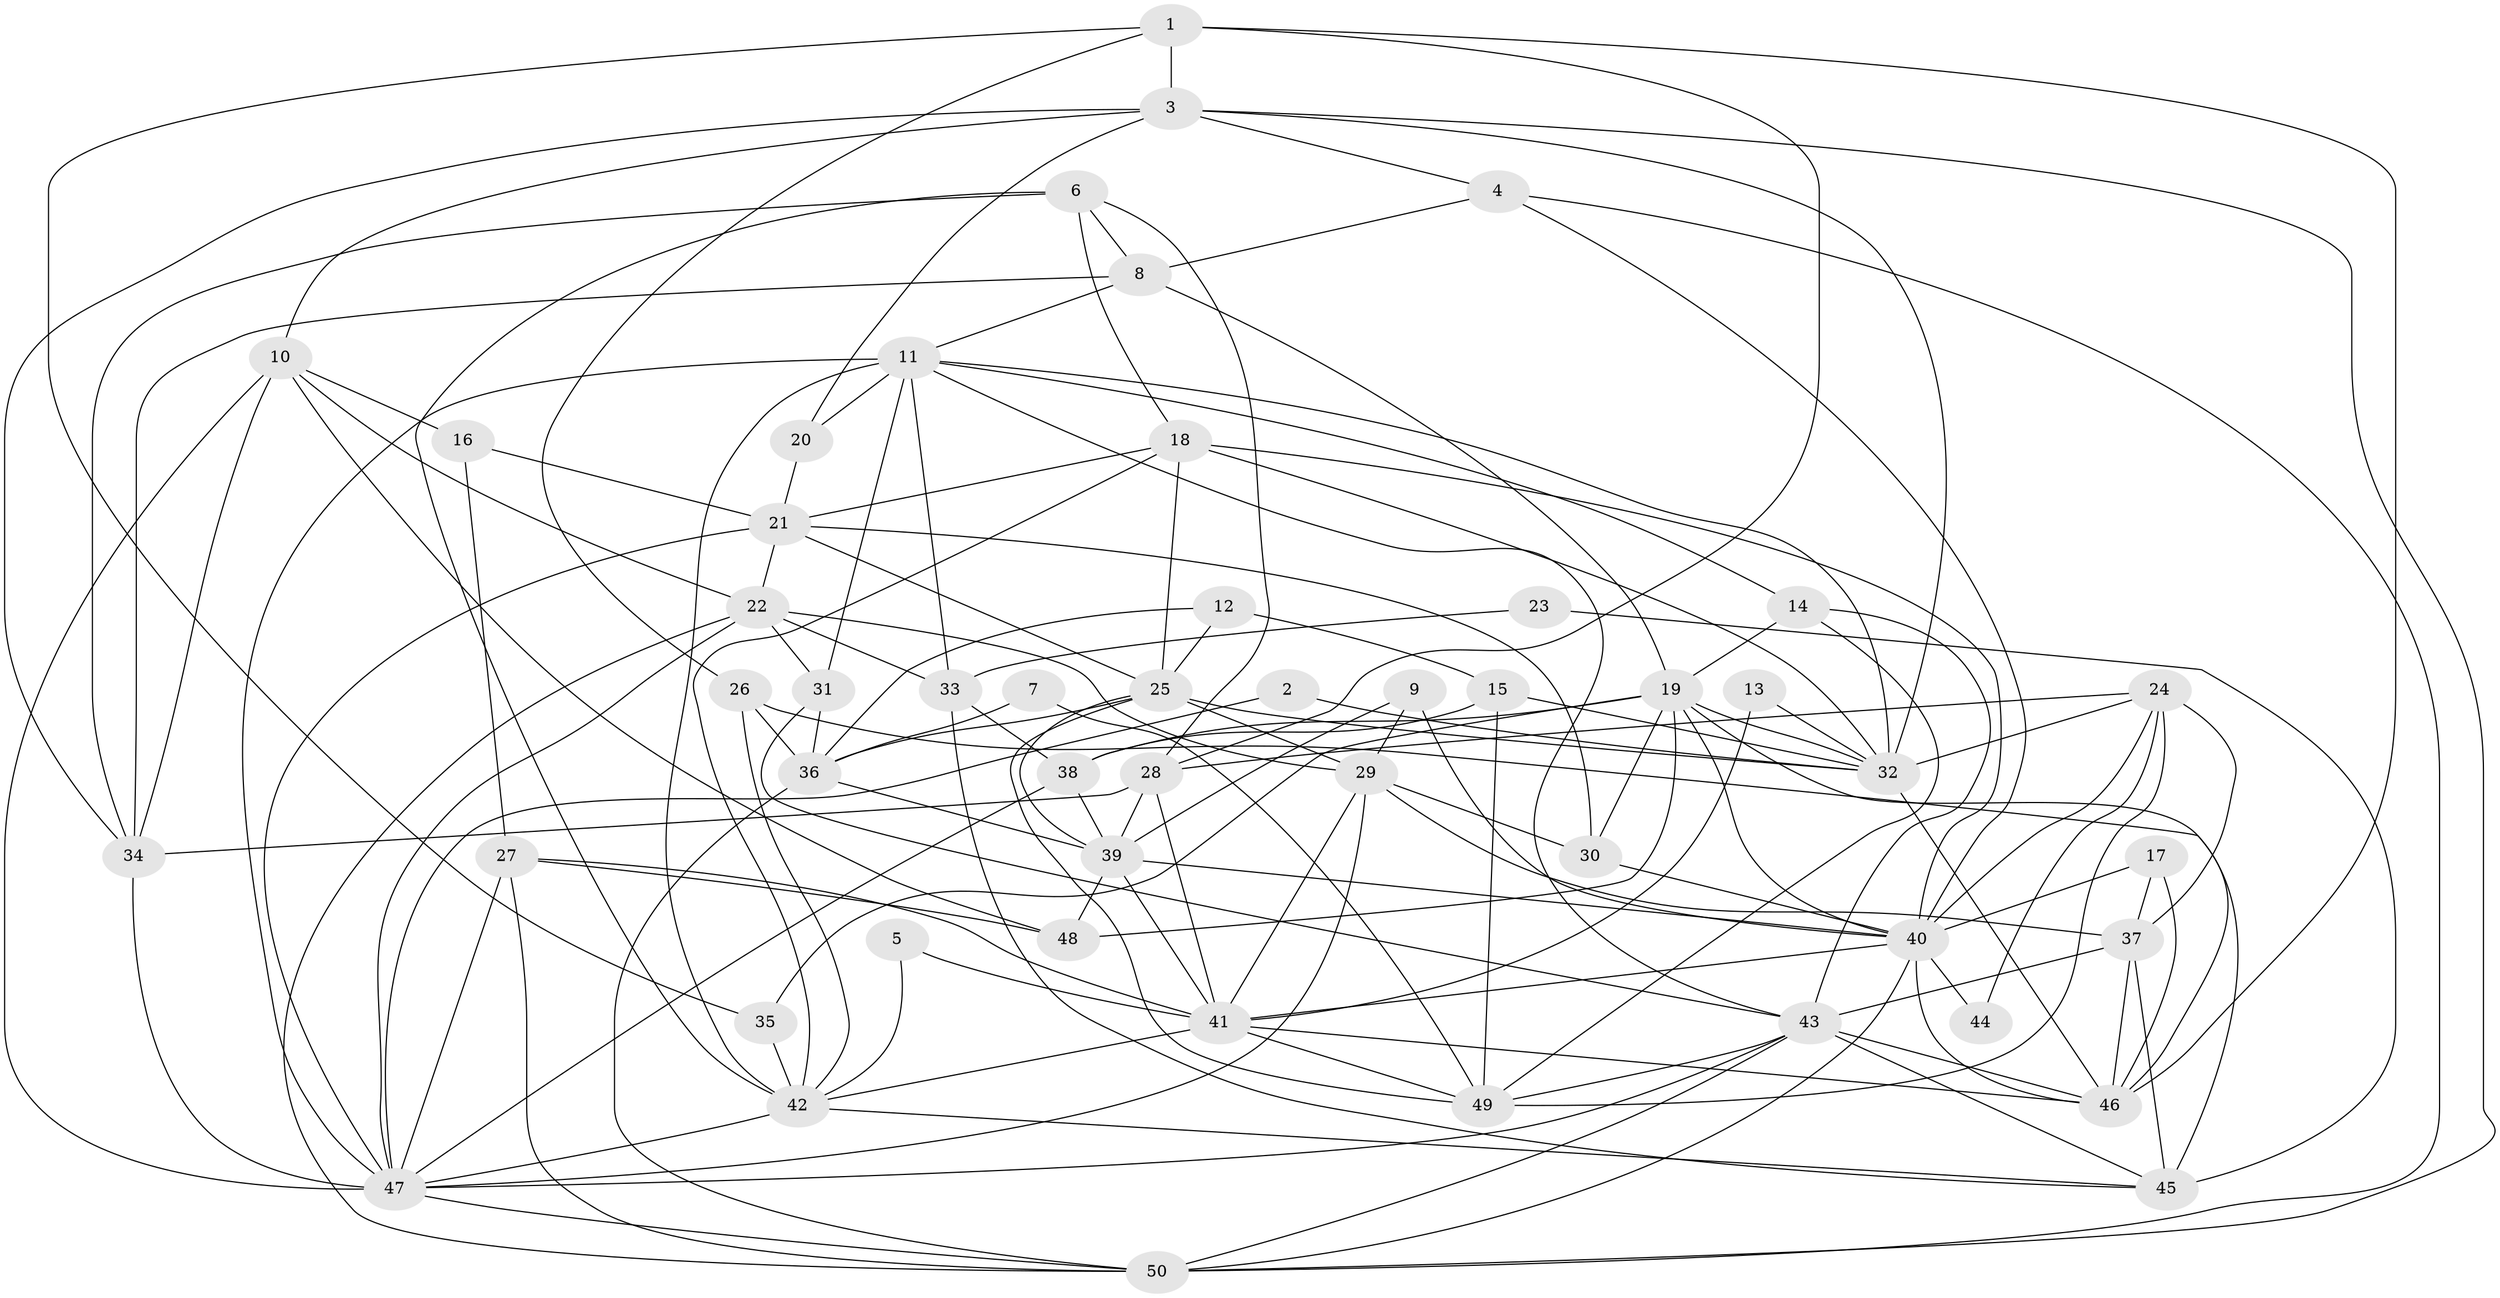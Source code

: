 // original degree distribution, {5: 0.21, 6: 0.11, 4: 0.26, 3: 0.23, 9: 0.01, 2: 0.16, 8: 0.01, 7: 0.01}
// Generated by graph-tools (version 1.1) at 2025/50/03/09/25 03:50:06]
// undirected, 50 vertices, 142 edges
graph export_dot {
graph [start="1"]
  node [color=gray90,style=filled];
  1;
  2;
  3;
  4;
  5;
  6;
  7;
  8;
  9;
  10;
  11;
  12;
  13;
  14;
  15;
  16;
  17;
  18;
  19;
  20;
  21;
  22;
  23;
  24;
  25;
  26;
  27;
  28;
  29;
  30;
  31;
  32;
  33;
  34;
  35;
  36;
  37;
  38;
  39;
  40;
  41;
  42;
  43;
  44;
  45;
  46;
  47;
  48;
  49;
  50;
  1 -- 3 [weight=1.0];
  1 -- 26 [weight=1.0];
  1 -- 28 [weight=1.0];
  1 -- 35 [weight=1.0];
  1 -- 46 [weight=1.0];
  2 -- 32 [weight=1.0];
  2 -- 47 [weight=1.0];
  3 -- 4 [weight=1.0];
  3 -- 10 [weight=1.0];
  3 -- 20 [weight=1.0];
  3 -- 32 [weight=1.0];
  3 -- 34 [weight=1.0];
  3 -- 50 [weight=1.0];
  4 -- 8 [weight=1.0];
  4 -- 40 [weight=1.0];
  4 -- 50 [weight=1.0];
  5 -- 41 [weight=1.0];
  5 -- 42 [weight=1.0];
  6 -- 8 [weight=1.0];
  6 -- 18 [weight=1.0];
  6 -- 28 [weight=1.0];
  6 -- 34 [weight=1.0];
  6 -- 42 [weight=1.0];
  7 -- 36 [weight=1.0];
  7 -- 49 [weight=1.0];
  8 -- 11 [weight=1.0];
  8 -- 19 [weight=1.0];
  8 -- 34 [weight=1.0];
  9 -- 29 [weight=1.0];
  9 -- 39 [weight=1.0];
  9 -- 40 [weight=1.0];
  10 -- 16 [weight=1.0];
  10 -- 22 [weight=1.0];
  10 -- 34 [weight=1.0];
  10 -- 47 [weight=1.0];
  10 -- 48 [weight=1.0];
  11 -- 14 [weight=1.0];
  11 -- 20 [weight=1.0];
  11 -- 31 [weight=1.0];
  11 -- 32 [weight=1.0];
  11 -- 33 [weight=1.0];
  11 -- 42 [weight=1.0];
  11 -- 43 [weight=1.0];
  11 -- 47 [weight=1.0];
  12 -- 15 [weight=1.0];
  12 -- 25 [weight=2.0];
  12 -- 36 [weight=1.0];
  13 -- 32 [weight=1.0];
  13 -- 41 [weight=1.0];
  14 -- 19 [weight=1.0];
  14 -- 43 [weight=1.0];
  14 -- 49 [weight=1.0];
  15 -- 32 [weight=1.0];
  15 -- 38 [weight=1.0];
  15 -- 49 [weight=1.0];
  16 -- 21 [weight=1.0];
  16 -- 27 [weight=1.0];
  17 -- 37 [weight=1.0];
  17 -- 40 [weight=1.0];
  17 -- 46 [weight=1.0];
  18 -- 21 [weight=1.0];
  18 -- 25 [weight=1.0];
  18 -- 32 [weight=1.0];
  18 -- 40 [weight=1.0];
  18 -- 42 [weight=1.0];
  19 -- 30 [weight=1.0];
  19 -- 32 [weight=1.0];
  19 -- 35 [weight=1.0];
  19 -- 38 [weight=1.0];
  19 -- 40 [weight=1.0];
  19 -- 46 [weight=1.0];
  19 -- 48 [weight=1.0];
  20 -- 21 [weight=1.0];
  21 -- 22 [weight=1.0];
  21 -- 25 [weight=1.0];
  21 -- 30 [weight=1.0];
  21 -- 47 [weight=2.0];
  22 -- 29 [weight=1.0];
  22 -- 31 [weight=1.0];
  22 -- 33 [weight=1.0];
  22 -- 47 [weight=1.0];
  22 -- 50 [weight=1.0];
  23 -- 33 [weight=1.0];
  23 -- 45 [weight=1.0];
  24 -- 28 [weight=1.0];
  24 -- 32 [weight=1.0];
  24 -- 37 [weight=1.0];
  24 -- 40 [weight=1.0];
  24 -- 44 [weight=1.0];
  24 -- 49 [weight=1.0];
  25 -- 29 [weight=1.0];
  25 -- 32 [weight=1.0];
  25 -- 36 [weight=1.0];
  25 -- 39 [weight=1.0];
  25 -- 49 [weight=1.0];
  26 -- 36 [weight=1.0];
  26 -- 42 [weight=1.0];
  26 -- 45 [weight=1.0];
  27 -- 41 [weight=1.0];
  27 -- 47 [weight=1.0];
  27 -- 48 [weight=1.0];
  27 -- 50 [weight=1.0];
  28 -- 34 [weight=1.0];
  28 -- 39 [weight=1.0];
  28 -- 41 [weight=1.0];
  29 -- 30 [weight=1.0];
  29 -- 37 [weight=1.0];
  29 -- 41 [weight=1.0];
  29 -- 47 [weight=1.0];
  30 -- 40 [weight=1.0];
  31 -- 36 [weight=1.0];
  31 -- 43 [weight=1.0];
  32 -- 46 [weight=1.0];
  33 -- 38 [weight=1.0];
  33 -- 45 [weight=1.0];
  34 -- 47 [weight=1.0];
  35 -- 42 [weight=2.0];
  36 -- 39 [weight=1.0];
  36 -- 50 [weight=1.0];
  37 -- 43 [weight=1.0];
  37 -- 45 [weight=1.0];
  37 -- 46 [weight=1.0];
  38 -- 39 [weight=1.0];
  38 -- 47 [weight=1.0];
  39 -- 40 [weight=1.0];
  39 -- 41 [weight=1.0];
  39 -- 48 [weight=1.0];
  40 -- 41 [weight=1.0];
  40 -- 44 [weight=1.0];
  40 -- 46 [weight=1.0];
  40 -- 50 [weight=1.0];
  41 -- 42 [weight=1.0];
  41 -- 46 [weight=1.0];
  41 -- 49 [weight=1.0];
  42 -- 45 [weight=1.0];
  42 -- 47 [weight=1.0];
  43 -- 45 [weight=1.0];
  43 -- 46 [weight=1.0];
  43 -- 47 [weight=1.0];
  43 -- 49 [weight=1.0];
  43 -- 50 [weight=1.0];
  47 -- 50 [weight=1.0];
}
